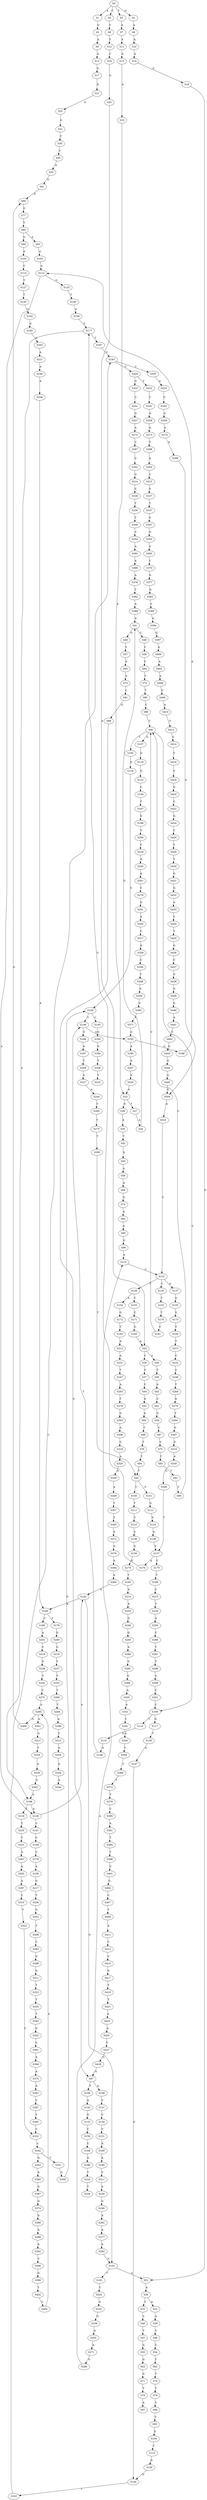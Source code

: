strict digraph  {
	S0 -> S1 [ label = A ];
	S0 -> S2 [ label = G ];
	S0 -> S3 [ label = T ];
	S0 -> S4 [ label = C ];
	S1 -> S5 [ label = G ];
	S2 -> S6 [ label = A ];
	S3 -> S7 [ label = A ];
	S4 -> S8 [ label = T ];
	S5 -> S9 [ label = A ];
	S6 -> S10 [ label = A ];
	S7 -> S11 [ label = A ];
	S8 -> S12 [ label = T ];
	S9 -> S13 [ label = A ];
	S10 -> S14 [ label = A ];
	S11 -> S15 [ label = A ];
	S12 -> S16 [ label = C ];
	S13 -> S17 [ label = G ];
	S14 -> S18 [ label = G ];
	S15 -> S19 [ label = A ];
	S16 -> S20 [ label = G ];
	S17 -> S21 [ label = G ];
	S18 -> S22 [ label = G ];
	S19 -> S23 [ label = A ];
	S20 -> S24 [ label = A ];
	S21 -> S25 [ label = G ];
	S22 -> S26 [ label = A ];
	S23 -> S27 [ label = T ];
	S23 -> S28 [ label = G ];
	S24 -> S29 [ label = A ];
	S24 -> S30 [ label = C ];
	S25 -> S31 [ label = G ];
	S26 -> S32 [ label = A ];
	S26 -> S33 [ label = T ];
	S27 -> S34 [ label = A ];
	S28 -> S35 [ label = A ];
	S29 -> S36 [ label = T ];
	S30 -> S37 [ label = C ];
	S31 -> S38 [ label = T ];
	S32 -> S39 [ label = A ];
	S33 -> S40 [ label = C ];
	S34 -> S41 [ label = G ];
	S35 -> S42 [ label = T ];
	S36 -> S43 [ label = A ];
	S37 -> S44 [ label = C ];
	S38 -> S45 [ label = C ];
	S39 -> S46 [ label = C ];
	S40 -> S47 [ label = T ];
	S41 -> S48 [ label = C ];
	S41 -> S49 [ label = G ];
	S42 -> S50 [ label = A ];
	S43 -> S51 [ label = C ];
	S44 -> S52 [ label = A ];
	S45 -> S53 [ label = A ];
	S46 -> S54 [ label = C ];
	S47 -> S55 [ label = G ];
	S48 -> S56 [ label = C ];
	S49 -> S57 [ label = T ];
	S50 -> S58 [ label = A ];
	S51 -> S59 [ label = G ];
	S52 -> S60 [ label = A ];
	S53 -> S61 [ label = G ];
	S54 -> S62 [ label = T ];
	S55 -> S63 [ label = G ];
	S56 -> S64 [ label = C ];
	S57 -> S65 [ label = A ];
	S58 -> S66 [ label = A ];
	S59 -> S67 [ label = C ];
	S60 -> S68 [ label = T ];
	S61 -> S69 [ label = G ];
	S62 -> S70 [ label = T ];
	S63 -> S71 [ label = G ];
	S64 -> S72 [ label = T ];
	S65 -> S73 [ label = A ];
	S66 -> S74 [ label = G ];
	S67 -> S75 [ label = C ];
	S68 -> S76 [ label = T ];
	S69 -> S77 [ label = G ];
	S70 -> S78 [ label = T ];
	S71 -> S79 [ label = T ];
	S72 -> S80 [ label = T ];
	S73 -> S81 [ label = C ];
	S74 -> S82 [ label = A ];
	S75 -> S83 [ label = T ];
	S76 -> S84 [ label = T ];
	S77 -> S85 [ label = T ];
	S78 -> S86 [ label = C ];
	S79 -> S87 [ label = A ];
	S80 -> S88 [ label = C ];
	S81 -> S89 [ label = G ];
	S82 -> S90 [ label = A ];
	S83 -> S91 [ label = T ];
	S84 -> S92 [ label = T ];
	S85 -> S93 [ label = A ];
	S85 -> S94 [ label = G ];
	S86 -> S95 [ label = C ];
	S88 -> S96 [ label = C ];
	S89 -> S97 [ label = G ];
	S90 -> S98 [ label = G ];
	S91 -> S99 [ label = C ];
	S92 -> S100 [ label = C ];
	S92 -> S101 [ label = G ];
	S93 -> S102 [ label = G ];
	S94 -> S103 [ label = A ];
	S95 -> S104 [ label = G ];
	S96 -> S105 [ label = T ];
	S96 -> S106 [ label = C ];
	S96 -> S107 [ label = G ];
	S97 -> S108 [ label = T ];
	S97 -> S109 [ label = A ];
	S98 -> S110 [ label = A ];
	S99 -> S96 [ label = C ];
	S100 -> S111 [ label = T ];
	S101 -> S112 [ label = G ];
	S102 -> S113 [ label = A ];
	S103 -> S114 [ label = C ];
	S104 -> S115 [ label = T ];
	S105 -> S116 [ label = G ];
	S106 -> S117 [ label = G ];
	S106 -> S118 [ label = T ];
	S107 -> S119 [ label = G ];
	S108 -> S120 [ label = A ];
	S109 -> S121 [ label = C ];
	S110 -> S122 [ label = C ];
	S111 -> S123 [ label = C ];
	S112 -> S124 [ label = A ];
	S113 -> S125 [ label = G ];
	S113 -> S126 [ label = A ];
	S114 -> S127 [ label = T ];
	S115 -> S128 [ label = A ];
	S116 -> S129 [ label = G ];
	S117 -> S130 [ label = T ];
	S118 -> S131 [ label = G ];
	S119 -> S132 [ label = G ];
	S120 -> S133 [ label = G ];
	S121 -> S134 [ label = C ];
	S122 -> S135 [ label = C ];
	S122 -> S136 [ label = T ];
	S122 -> S137 [ label = A ];
	S123 -> S138 [ label = C ];
	S124 -> S139 [ label = G ];
	S125 -> S140 [ label = T ];
	S126 -> S141 [ label = C ];
	S126 -> S142 [ label = A ];
	S127 -> S143 [ label = T ];
	S128 -> S144 [ label = G ];
	S129 -> S145 [ label = C ];
	S129 -> S146 [ label = T ];
	S130 -> S147 [ label = A ];
	S131 -> S148 [ label = G ];
	S132 -> S149 [ label = C ];
	S133 -> S150 [ label = C ];
	S134 -> S151 [ label = T ];
	S135 -> S152 [ label = T ];
	S136 -> S153 [ label = T ];
	S136 -> S154 [ label = A ];
	S137 -> S155 [ label = G ];
	S138 -> S156 [ label = G ];
	S139 -> S157 [ label = T ];
	S140 -> S158 [ label = A ];
	S141 -> S159 [ label = C ];
	S142 -> S160 [ label = A ];
	S142 -> S161 [ label = G ];
	S143 -> S162 [ label = G ];
	S144 -> S163 [ label = T ];
	S145 -> S164 [ label = G ];
	S146 -> S165 [ label = A ];
	S146 -> S166 [ label = G ];
	S147 -> S144 [ label = G ];
	S148 -> S146 [ label = T ];
	S149 -> S167 [ label = T ];
	S150 -> S168 [ label = C ];
	S151 -> S169 [ label = A ];
	S152 -> S170 [ label = T ];
	S153 -> S171 [ label = C ];
	S154 -> S172 [ label = G ];
	S155 -> S173 [ label = G ];
	S156 -> S174 [ label = G ];
	S157 -> S175 [ label = C ];
	S157 -> S176 [ label = A ];
	S158 -> S177 [ label = G ];
	S159 -> S178 [ label = C ];
	S160 -> S179 [ label = T ];
	S160 -> S180 [ label = C ];
	S161 -> S22 [ label = G ];
	S161 -> S181 [ label = T ];
	S162 -> S182 [ label = A ];
	S163 -> S183 [ label = C ];
	S164 -> S184 [ label = G ];
	S165 -> S185 [ label = A ];
	S165 -> S186 [ label = G ];
	S166 -> S187 [ label = A ];
	S167 -> S188 [ label = G ];
	S168 -> S189 [ label = G ];
	S169 -> S190 [ label = A ];
	S170 -> S191 [ label = C ];
	S171 -> S192 [ label = G ];
	S172 -> S193 [ label = T ];
	S173 -> S194 [ label = T ];
	S174 -> S195 [ label = T ];
	S175 -> S196 [ label = T ];
	S176 -> S177 [ label = G ];
	S177 -> S197 [ label = T ];
	S177 -> S198 [ label = A ];
	S178 -> S199 [ label = A ];
	S179 -> S200 [ label = G ];
	S180 -> S201 [ label = A ];
	S181 -> S202 [ label = C ];
	S182 -> S203 [ label = G ];
	S183 -> S204 [ label = G ];
	S183 -> S205 [ label = C ];
	S184 -> S206 [ label = T ];
	S185 -> S207 [ label = A ];
	S186 -> S113 [ label = A ];
	S187 -> S208 [ label = T ];
	S188 -> S209 [ label = T ];
	S189 -> S210 [ label = T ];
	S190 -> S211 [ label = C ];
	S191 -> S96 [ label = C ];
	S192 -> S24 [ label = A ];
	S193 -> S212 [ label = A ];
	S194 -> S213 [ label = T ];
	S195 -> S214 [ label = A ];
	S196 -> S215 [ label = C ];
	S197 -> S183 [ label = C ];
	S198 -> S216 [ label = T ];
	S198 -> S126 [ label = A ];
	S199 -> S217 [ label = G ];
	S200 -> S218 [ label = G ];
	S201 -> S219 [ label = C ];
	S202 -> S220 [ label = A ];
	S203 -> S221 [ label = A ];
	S204 -> S222 [ label = G ];
	S204 -> S223 [ label = T ];
	S205 -> S224 [ label = A ];
	S206 -> S225 [ label = T ];
	S207 -> S226 [ label = A ];
	S208 -> S227 [ label = A ];
	S209 -> S228 [ label = C ];
	S210 -> S229 [ label = T ];
	S211 -> S230 [ label = A ];
	S212 -> S231 [ label = A ];
	S213 -> S232 [ label = C ];
	S214 -> S233 [ label = A ];
	S215 -> S234 [ label = T ];
	S216 -> S235 [ label = T ];
	S217 -> S236 [ label = T ];
	S218 -> S237 [ label = T ];
	S219 -> S238 [ label = G ];
	S220 -> S239 [ label = G ];
	S221 -> S240 [ label = A ];
	S222 -> S241 [ label = C ];
	S223 -> S242 [ label = T ];
	S224 -> S243 [ label = C ];
	S226 -> S23 [ label = A ];
	S227 -> S244 [ label = A ];
	S228 -> S245 [ label = A ];
	S230 -> S246 [ label = G ];
	S231 -> S247 [ label = T ];
	S232 -> S248 [ label = C ];
	S233 -> S249 [ label = G ];
	S234 -> S250 [ label = A ];
	S235 -> S251 [ label = T ];
	S236 -> S252 [ label = G ];
	S237 -> S253 [ label = T ];
	S238 -> S254 [ label = T ];
	S239 -> S255 [ label = A ];
	S240 -> S256 [ label = A ];
	S241 -> S257 [ label = G ];
	S242 -> S258 [ label = A ];
	S243 -> S259 [ label = G ];
	S244 -> S260 [ label = T ];
	S245 -> S261 [ label = A ];
	S246 -> S262 [ label = A ];
	S247 -> S263 [ label = A ];
	S248 -> S264 [ label = T ];
	S249 -> S265 [ label = G ];
	S250 -> S266 [ label = C ];
	S251 -> S267 [ label = A ];
	S252 -> S268 [ label = T ];
	S253 -> S269 [ label = T ];
	S254 -> S270 [ label = C ];
	S255 -> S271 [ label = A ];
	S256 -> S160 [ label = A ];
	S257 -> S272 [ label = A ];
	S258 -> S273 [ label = G ];
	S259 -> S274 [ label = A ];
	S260 -> S275 [ label = T ];
	S261 -> S276 [ label = C ];
	S262 -> S277 [ label = A ];
	S263 -> S278 [ label = T ];
	S264 -> S279 [ label = A ];
	S265 -> S280 [ label = A ];
	S266 -> S281 [ label = T ];
	S267 -> S282 [ label = A ];
	S268 -> S283 [ label = C ];
	S269 -> S284 [ label = T ];
	S270 -> S285 [ label = A ];
	S271 -> S286 [ label = G ];
	S272 -> S287 [ label = C ];
	S273 -> S288 [ label = T ];
	S274 -> S289 [ label = A ];
	S275 -> S290 [ label = T ];
	S276 -> S291 [ label = G ];
	S277 -> S292 [ label = A ];
	S278 -> S293 [ label = G ];
	S279 -> S294 [ label = T ];
	S280 -> S295 [ label = G ];
	S281 -> S296 [ label = T ];
	S282 -> S297 [ label = A ];
	S283 -> S298 [ label = G ];
	S284 -> S299 [ label = A ];
	S285 -> S300 [ label = G ];
	S285 -> S301 [ label = A ];
	S286 -> S110 [ label = A ];
	S287 -> S302 [ label = C ];
	S288 -> S303 [ label = A ];
	S289 -> S304 [ label = G ];
	S290 -> S92 [ label = T ];
	S291 -> S305 [ label = A ];
	S292 -> S161 [ label = G ];
	S293 -> S306 [ label = A ];
	S294 -> S307 [ label = G ];
	S295 -> S308 [ label = G ];
	S296 -> S309 [ label = C ];
	S297 -> S310 [ label = C ];
	S298 -> S311 [ label = G ];
	S299 -> S312 [ label = T ];
	S300 -> S69 [ label = G ];
	S301 -> S313 [ label = G ];
	S302 -> S314 [ label = G ];
	S303 -> S315 [ label = C ];
	S304 -> S316 [ label = A ];
	S305 -> S317 [ label = C ];
	S306 -> S318 [ label = C ];
	S307 -> S319 [ label = G ];
	S308 -> S320 [ label = A ];
	S309 -> S321 [ label = C ];
	S310 -> S322 [ label = T ];
	S311 -> S323 [ label = T ];
	S312 -> S324 [ label = A ];
	S313 -> S325 [ label = T ];
	S314 -> S326 [ label = C ];
	S315 -> S327 [ label = G ];
	S316 -> S122 [ label = C ];
	S317 -> S328 [ label = A ];
	S318 -> S329 [ label = A ];
	S319 -> S330 [ label = A ];
	S320 -> S331 [ label = A ];
	S321 -> S106 [ label = C ];
	S322 -> S332 [ label = C ];
	S323 -> S333 [ label = T ];
	S324 -> S334 [ label = G ];
	S325 -> S335 [ label = A ];
	S326 -> S336 [ label = T ];
	S327 -> S337 [ label = T ];
	S328 -> S338 [ label = C ];
	S329 -> S339 [ label = A ];
	S330 -> S340 [ label = G ];
	S331 -> S341 [ label = T ];
	S332 -> S342 [ label = C ];
	S333 -> S343 [ label = T ];
	S334 -> S344 [ label = A ];
	S335 -> S345 [ label = G ];
	S336 -> S346 [ label = T ];
	S337 -> S347 [ label = G ];
	S338 -> S348 [ label = T ];
	S339 -> S349 [ label = A ];
	S340 -> S157 [ label = T ];
	S341 -> S350 [ label = A ];
	S342 -> S351 [ label = T ];
	S342 -> S352 [ label = G ];
	S343 -> S353 [ label = G ];
	S345 -> S198 [ label = A ];
	S346 -> S354 [ label = C ];
	S347 -> S355 [ label = G ];
	S348 -> S356 [ label = G ];
	S349 -> S357 [ label = T ];
	S350 -> S358 [ label = T ];
	S351 -> S359 [ label = G ];
	S352 -> S360 [ label = A ];
	S353 -> S361 [ label = C ];
	S354 -> S362 [ label = A ];
	S355 -> S363 [ label = A ];
	S356 -> S364 [ label = G ];
	S357 -> S365 [ label = T ];
	S358 -> S366 [ label = C ];
	S359 -> S129 [ label = G ];
	S360 -> S367 [ label = G ];
	S361 -> S368 [ label = A ];
	S362 -> S369 [ label = A ];
	S363 -> S370 [ label = C ];
	S364 -> S371 [ label = T ];
	S365 -> S372 [ label = A ];
	S366 -> S373 [ label = T ];
	S367 -> S374 [ label = G ];
	S368 -> S375 [ label = A ];
	S369 -> S376 [ label = A ];
	S370 -> S377 [ label = G ];
	S371 -> S165 [ label = A ];
	S372 -> S378 [ label = G ];
	S373 -> S379 [ label = T ];
	S374 -> S380 [ label = G ];
	S375 -> S381 [ label = A ];
	S376 -> S382 [ label = T ];
	S377 -> S383 [ label = G ];
	S378 -> S384 [ label = A ];
	S379 -> S385 [ label = C ];
	S380 -> S386 [ label = A ];
	S381 -> S387 [ label = C ];
	S382 -> S388 [ label = A ];
	S383 -> S389 [ label = C ];
	S384 -> S390 [ label = A ];
	S385 -> S391 [ label = A ];
	S386 -> S392 [ label = A ];
	S387 -> S393 [ label = T ];
	S388 -> S41 [ label = G ];
	S389 -> S394 [ label = G ];
	S390 -> S142 [ label = A ];
	S391 -> S395 [ label = T ];
	S392 -> S396 [ label = C ];
	S393 -> S332 [ label = C ];
	S394 -> S397 [ label = G ];
	S395 -> S398 [ label = T ];
	S396 -> S399 [ label = G ];
	S397 -> S400 [ label = A ];
	S398 -> S401 [ label = C ];
	S399 -> S402 [ label = T ];
	S400 -> S403 [ label = A ];
	S401 -> S404 [ label = G ];
	S402 -> S405 [ label = C ];
	S403 -> S406 [ label = A ];
	S404 -> S407 [ label = C ];
	S405 -> S285 [ label = A ];
	S406 -> S408 [ label = G ];
	S407 -> S409 [ label = T ];
	S408 -> S410 [ label = A ];
	S409 -> S411 [ label = A ];
	S410 -> S412 [ label = G ];
	S411 -> S413 [ label = C ];
	S412 -> S414 [ label = G ];
	S413 -> S415 [ label = C ];
	S414 -> S416 [ label = T ];
	S415 -> S417 [ label = G ];
	S416 -> S418 [ label = C ];
	S417 -> S419 [ label = T ];
	S418 -> S420 [ label = G ];
	S419 -> S421 [ label = T ];
	S420 -> S422 [ label = C ];
	S421 -> S423 [ label = A ];
	S422 -> S424 [ label = G ];
	S423 -> S425 [ label = A ];
	S424 -> S426 [ label = C ];
	S425 -> S427 [ label = C ];
	S426 -> S428 [ label = T ];
	S427 -> S429 [ label = G ];
	S428 -> S430 [ label = T ];
	S429 -> S97 [ label = G ];
	S430 -> S431 [ label = G ];
	S431 -> S432 [ label = G ];
	S432 -> S433 [ label = A ];
	S433 -> S434 [ label = C ];
	S434 -> S435 [ label = T ];
	S435 -> S436 [ label = G ];
	S436 -> S437 [ label = C ];
	S437 -> S438 [ label = G ];
	S438 -> S439 [ label = G ];
	S439 -> S440 [ label = G ];
	S440 -> S441 [ label = A ];
	S441 -> S442 [ label = C ];
	S442 -> S443 [ label = G ];
	S443 -> S444 [ label = A ];
	S444 -> S445 [ label = A ];
	S445 -> S304 [ label = G ];
}
